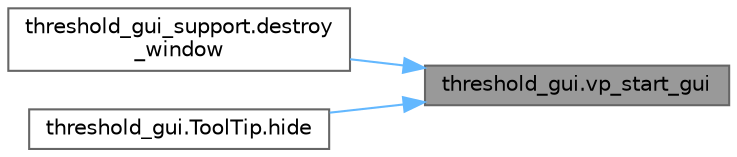 digraph "threshold_gui.vp_start_gui"
{
 // LATEX_PDF_SIZE
  bgcolor="transparent";
  edge [fontname=Helvetica,fontsize=10,labelfontname=Helvetica,labelfontsize=10];
  node [fontname=Helvetica,fontsize=10,shape=box,height=0.2,width=0.4];
  rankdir="RL";
  Node1 [id="Node000001",label="threshold_gui.vp_start_gui",height=0.2,width=0.4,color="gray40", fillcolor="grey60", style="filled", fontcolor="black",tooltip=" "];
  Node1 -> Node2 [id="edge3_Node000001_Node000002",dir="back",color="steelblue1",style="solid",tooltip=" "];
  Node2 [id="Node000002",label="threshold_gui_support.destroy\l_window",height=0.2,width=0.4,color="grey40", fillcolor="white", style="filled",URL="$namespacethreshold__gui__support.html#a47d782b7662e19472e683be95e274831",tooltip=" "];
  Node1 -> Node3 [id="edge4_Node000001_Node000003",dir="back",color="steelblue1",style="solid",tooltip=" "];
  Node3 [id="Node000003",label="threshold_gui.ToolTip.hide",height=0.2,width=0.4,color="grey40", fillcolor="white", style="filled",URL="$classthreshold__gui_1_1_tool_tip.html#aafe9821676b74a21e23021a7ca931f01",tooltip=" "];
}
